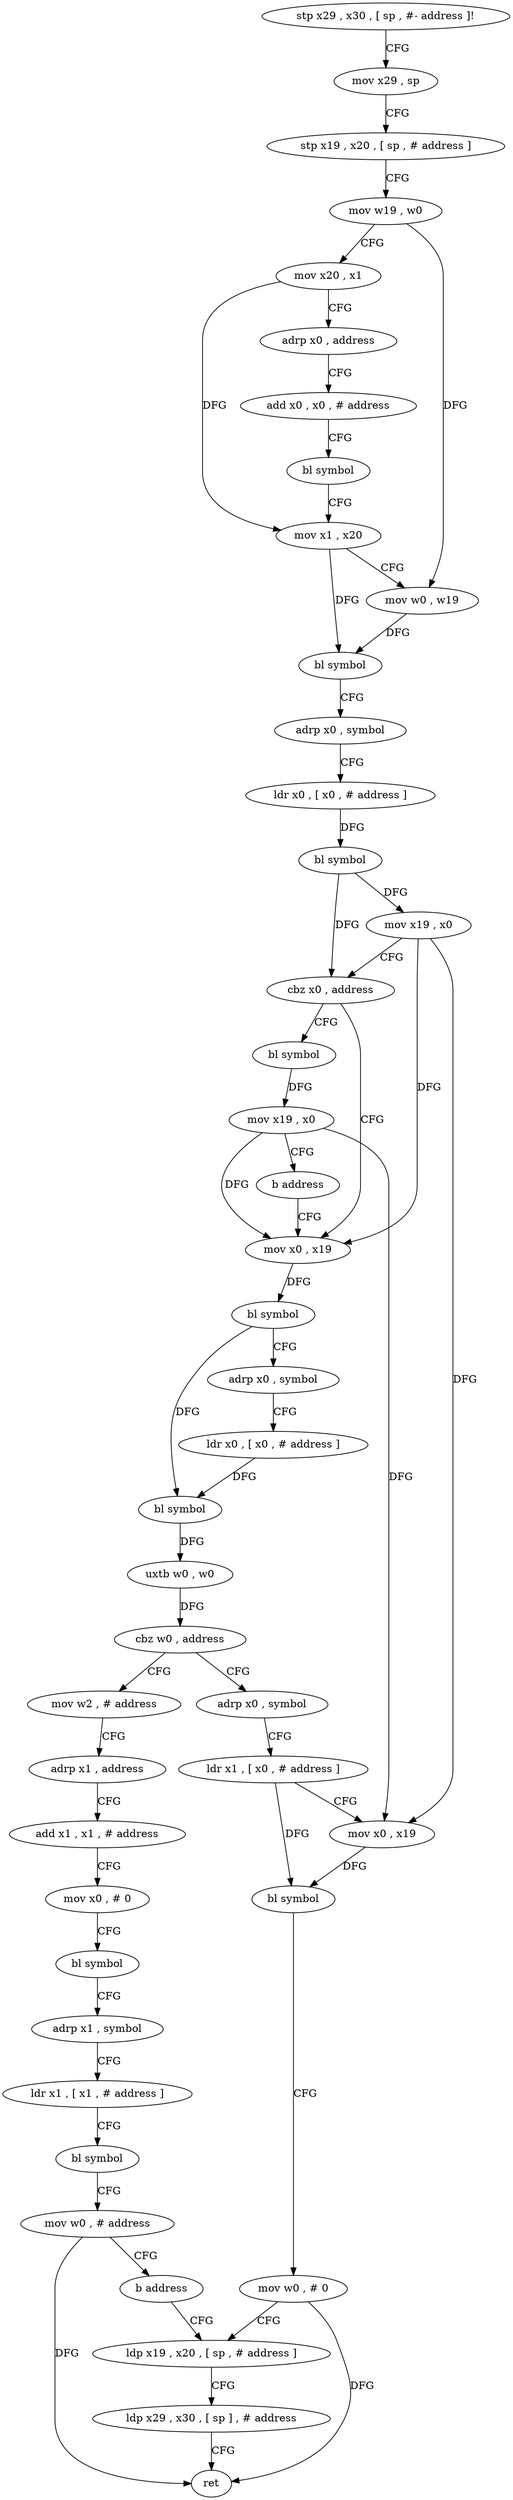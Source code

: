 digraph "func" {
"4218684" [label = "stp x29 , x30 , [ sp , #- address ]!" ]
"4218688" [label = "mov x29 , sp" ]
"4218692" [label = "stp x19 , x20 , [ sp , # address ]" ]
"4218696" [label = "mov w19 , w0" ]
"4218700" [label = "mov x20 , x1" ]
"4218704" [label = "adrp x0 , address" ]
"4218708" [label = "add x0 , x0 , # address" ]
"4218712" [label = "bl symbol" ]
"4218716" [label = "mov x1 , x20" ]
"4218720" [label = "mov w0 , w19" ]
"4218724" [label = "bl symbol" ]
"4218728" [label = "adrp x0 , symbol" ]
"4218732" [label = "ldr x0 , [ x0 , # address ]" ]
"4218736" [label = "bl symbol" ]
"4218740" [label = "mov x19 , x0" ]
"4218744" [label = "cbz x0 , address" ]
"4218808" [label = "bl symbol" ]
"4218748" [label = "mov x0 , x19" ]
"4218812" [label = "mov x19 , x0" ]
"4218816" [label = "b address" ]
"4218752" [label = "bl symbol" ]
"4218756" [label = "adrp x0 , symbol" ]
"4218760" [label = "ldr x0 , [ x0 , # address ]" ]
"4218764" [label = "bl symbol" ]
"4218768" [label = "uxtb w0 , w0" ]
"4218772" [label = "cbz w0 , address" ]
"4218820" [label = "mov w2 , # address" ]
"4218776" [label = "adrp x0 , symbol" ]
"4218824" [label = "adrp x1 , address" ]
"4218828" [label = "add x1 , x1 , # address" ]
"4218832" [label = "mov x0 , # 0" ]
"4218836" [label = "bl symbol" ]
"4218840" [label = "adrp x1 , symbol" ]
"4218844" [label = "ldr x1 , [ x1 , # address ]" ]
"4218848" [label = "bl symbol" ]
"4218852" [label = "mov w0 , # address" ]
"4218856" [label = "b address" ]
"4218796" [label = "ldp x19 , x20 , [ sp , # address ]" ]
"4218780" [label = "ldr x1 , [ x0 , # address ]" ]
"4218784" [label = "mov x0 , x19" ]
"4218788" [label = "bl symbol" ]
"4218792" [label = "mov w0 , # 0" ]
"4218800" [label = "ldp x29 , x30 , [ sp ] , # address" ]
"4218804" [label = "ret" ]
"4218684" -> "4218688" [ label = "CFG" ]
"4218688" -> "4218692" [ label = "CFG" ]
"4218692" -> "4218696" [ label = "CFG" ]
"4218696" -> "4218700" [ label = "CFG" ]
"4218696" -> "4218720" [ label = "DFG" ]
"4218700" -> "4218704" [ label = "CFG" ]
"4218700" -> "4218716" [ label = "DFG" ]
"4218704" -> "4218708" [ label = "CFG" ]
"4218708" -> "4218712" [ label = "CFG" ]
"4218712" -> "4218716" [ label = "CFG" ]
"4218716" -> "4218720" [ label = "CFG" ]
"4218716" -> "4218724" [ label = "DFG" ]
"4218720" -> "4218724" [ label = "DFG" ]
"4218724" -> "4218728" [ label = "CFG" ]
"4218728" -> "4218732" [ label = "CFG" ]
"4218732" -> "4218736" [ label = "DFG" ]
"4218736" -> "4218740" [ label = "DFG" ]
"4218736" -> "4218744" [ label = "DFG" ]
"4218740" -> "4218744" [ label = "CFG" ]
"4218740" -> "4218748" [ label = "DFG" ]
"4218740" -> "4218784" [ label = "DFG" ]
"4218744" -> "4218808" [ label = "CFG" ]
"4218744" -> "4218748" [ label = "CFG" ]
"4218808" -> "4218812" [ label = "DFG" ]
"4218748" -> "4218752" [ label = "DFG" ]
"4218812" -> "4218816" [ label = "CFG" ]
"4218812" -> "4218748" [ label = "DFG" ]
"4218812" -> "4218784" [ label = "DFG" ]
"4218816" -> "4218748" [ label = "CFG" ]
"4218752" -> "4218756" [ label = "CFG" ]
"4218752" -> "4218764" [ label = "DFG" ]
"4218756" -> "4218760" [ label = "CFG" ]
"4218760" -> "4218764" [ label = "DFG" ]
"4218764" -> "4218768" [ label = "DFG" ]
"4218768" -> "4218772" [ label = "DFG" ]
"4218772" -> "4218820" [ label = "CFG" ]
"4218772" -> "4218776" [ label = "CFG" ]
"4218820" -> "4218824" [ label = "CFG" ]
"4218776" -> "4218780" [ label = "CFG" ]
"4218824" -> "4218828" [ label = "CFG" ]
"4218828" -> "4218832" [ label = "CFG" ]
"4218832" -> "4218836" [ label = "CFG" ]
"4218836" -> "4218840" [ label = "CFG" ]
"4218840" -> "4218844" [ label = "CFG" ]
"4218844" -> "4218848" [ label = "CFG" ]
"4218848" -> "4218852" [ label = "CFG" ]
"4218852" -> "4218856" [ label = "CFG" ]
"4218852" -> "4218804" [ label = "DFG" ]
"4218856" -> "4218796" [ label = "CFG" ]
"4218796" -> "4218800" [ label = "CFG" ]
"4218780" -> "4218784" [ label = "CFG" ]
"4218780" -> "4218788" [ label = "DFG" ]
"4218784" -> "4218788" [ label = "DFG" ]
"4218788" -> "4218792" [ label = "CFG" ]
"4218792" -> "4218796" [ label = "CFG" ]
"4218792" -> "4218804" [ label = "DFG" ]
"4218800" -> "4218804" [ label = "CFG" ]
}
